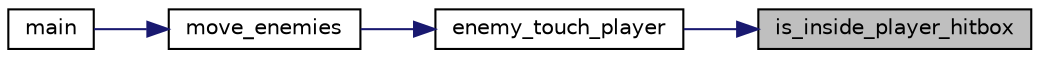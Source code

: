 digraph "is_inside_player_hitbox"
{
 // LATEX_PDF_SIZE
  edge [fontname="Helvetica",fontsize="10",labelfontname="Helvetica",labelfontsize="10"];
  node [fontname="Helvetica",fontsize="10",shape=record];
  rankdir="RL";
  Node1 [label="is_inside_player_hitbox",height=0.2,width=0.4,color="black", fillcolor="grey75", style="filled", fontcolor="black",tooltip="Function that check if the enemy touch the player."];
  Node1 -> Node2 [dir="back",color="midnightblue",fontsize="10",style="solid"];
  Node2 [label="enemy_touch_player",height=0.2,width=0.4,color="black", fillcolor="white", style="filled",URL="$enemies__controller_8c.html#a93ed0425652d01d624a03f8551209093",tooltip="Function that check if the enemy touch the player and kill him."];
  Node2 -> Node3 [dir="back",color="midnightblue",fontsize="10",style="solid"];
  Node3 [label="move_enemies",height=0.2,width=0.4,color="black", fillcolor="white", style="filled",URL="$enemies__controller_8h.html#ad6d942feaf487fc2a0fdba53584d00be",tooltip="Function that manage the enemies."];
  Node3 -> Node4 [dir="back",color="midnightblue",fontsize="10",style="solid"];
  Node4 [label="main",height=0.2,width=0.4,color="black", fillcolor="white", style="filled",URL="$main_8c.html#abf9e6b7e6f15df4b525a2e7705ba3089",tooltip="Main function of the project contain the game loop."];
}
